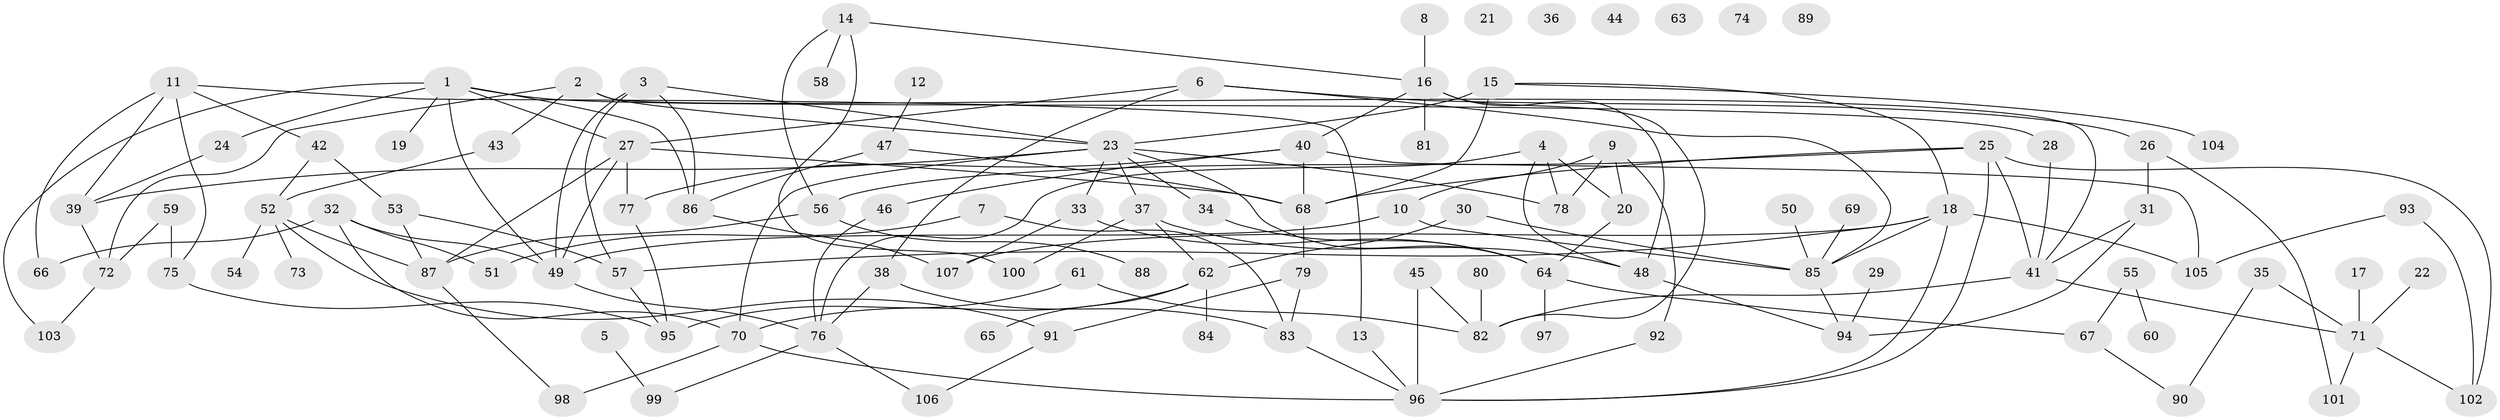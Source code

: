 // coarse degree distribution, {3: 0.09523809523809523, 1: 0.35714285714285715, 0: 0.14285714285714285, 2: 0.14285714285714285, 4: 0.047619047619047616, 5: 0.07142857142857142, 7: 0.023809523809523808, 12: 0.047619047619047616, 11: 0.023809523809523808, 6: 0.023809523809523808, 8: 0.023809523809523808}
// Generated by graph-tools (version 1.1) at 2025/43/03/04/25 21:43:58]
// undirected, 107 vertices, 160 edges
graph export_dot {
graph [start="1"]
  node [color=gray90,style=filled];
  1;
  2;
  3;
  4;
  5;
  6;
  7;
  8;
  9;
  10;
  11;
  12;
  13;
  14;
  15;
  16;
  17;
  18;
  19;
  20;
  21;
  22;
  23;
  24;
  25;
  26;
  27;
  28;
  29;
  30;
  31;
  32;
  33;
  34;
  35;
  36;
  37;
  38;
  39;
  40;
  41;
  42;
  43;
  44;
  45;
  46;
  47;
  48;
  49;
  50;
  51;
  52;
  53;
  54;
  55;
  56;
  57;
  58;
  59;
  60;
  61;
  62;
  63;
  64;
  65;
  66;
  67;
  68;
  69;
  70;
  71;
  72;
  73;
  74;
  75;
  76;
  77;
  78;
  79;
  80;
  81;
  82;
  83;
  84;
  85;
  86;
  87;
  88;
  89;
  90;
  91;
  92;
  93;
  94;
  95;
  96;
  97;
  98;
  99;
  100;
  101;
  102;
  103;
  104;
  105;
  106;
  107;
  1 -- 19;
  1 -- 24;
  1 -- 27;
  1 -- 28;
  1 -- 49;
  1 -- 86;
  1 -- 103;
  2 -- 23;
  2 -- 41;
  2 -- 43;
  2 -- 72;
  3 -- 23;
  3 -- 49;
  3 -- 57;
  3 -- 86;
  4 -- 20;
  4 -- 48;
  4 -- 76;
  4 -- 78;
  5 -- 99;
  6 -- 26;
  6 -- 27;
  6 -- 38;
  6 -- 85;
  7 -- 51;
  7 -- 83;
  8 -- 16;
  9 -- 10;
  9 -- 20;
  9 -- 78;
  9 -- 92;
  10 -- 49;
  10 -- 85;
  11 -- 13;
  11 -- 39;
  11 -- 42;
  11 -- 66;
  11 -- 75;
  12 -- 47;
  13 -- 96;
  14 -- 16;
  14 -- 56;
  14 -- 58;
  14 -- 100;
  15 -- 18;
  15 -- 23;
  15 -- 68;
  15 -- 104;
  16 -- 40;
  16 -- 48;
  16 -- 81;
  16 -- 82;
  17 -- 71;
  18 -- 57;
  18 -- 85;
  18 -- 96;
  18 -- 105;
  18 -- 107;
  20 -- 64;
  22 -- 71;
  23 -- 33;
  23 -- 34;
  23 -- 37;
  23 -- 39;
  23 -- 64;
  23 -- 70;
  23 -- 78;
  24 -- 39;
  25 -- 41;
  25 -- 56;
  25 -- 68;
  25 -- 96;
  25 -- 102;
  26 -- 31;
  26 -- 101;
  27 -- 49;
  27 -- 68;
  27 -- 77;
  27 -- 87;
  28 -- 41;
  29 -- 94;
  30 -- 62;
  30 -- 85;
  31 -- 41;
  31 -- 94;
  32 -- 49;
  32 -- 51;
  32 -- 66;
  32 -- 70;
  33 -- 64;
  33 -- 107;
  34 -- 64;
  35 -- 71;
  35 -- 90;
  37 -- 48;
  37 -- 62;
  37 -- 100;
  38 -- 76;
  38 -- 83;
  39 -- 72;
  40 -- 46;
  40 -- 68;
  40 -- 77;
  40 -- 105;
  41 -- 71;
  41 -- 82;
  42 -- 52;
  42 -- 53;
  43 -- 52;
  45 -- 82;
  45 -- 96;
  46 -- 76;
  47 -- 68;
  47 -- 86;
  48 -- 94;
  49 -- 76;
  50 -- 85;
  52 -- 54;
  52 -- 73;
  52 -- 87;
  52 -- 91;
  53 -- 57;
  53 -- 87;
  55 -- 60;
  55 -- 67;
  56 -- 87;
  56 -- 88;
  57 -- 95;
  59 -- 72;
  59 -- 75;
  61 -- 82;
  61 -- 95;
  62 -- 65;
  62 -- 70;
  62 -- 84;
  64 -- 67;
  64 -- 97;
  67 -- 90;
  68 -- 79;
  69 -- 85;
  70 -- 96;
  70 -- 98;
  71 -- 101;
  71 -- 102;
  72 -- 103;
  75 -- 95;
  76 -- 99;
  76 -- 106;
  77 -- 95;
  79 -- 83;
  79 -- 91;
  80 -- 82;
  83 -- 96;
  85 -- 94;
  86 -- 107;
  87 -- 98;
  91 -- 106;
  92 -- 96;
  93 -- 102;
  93 -- 105;
}
